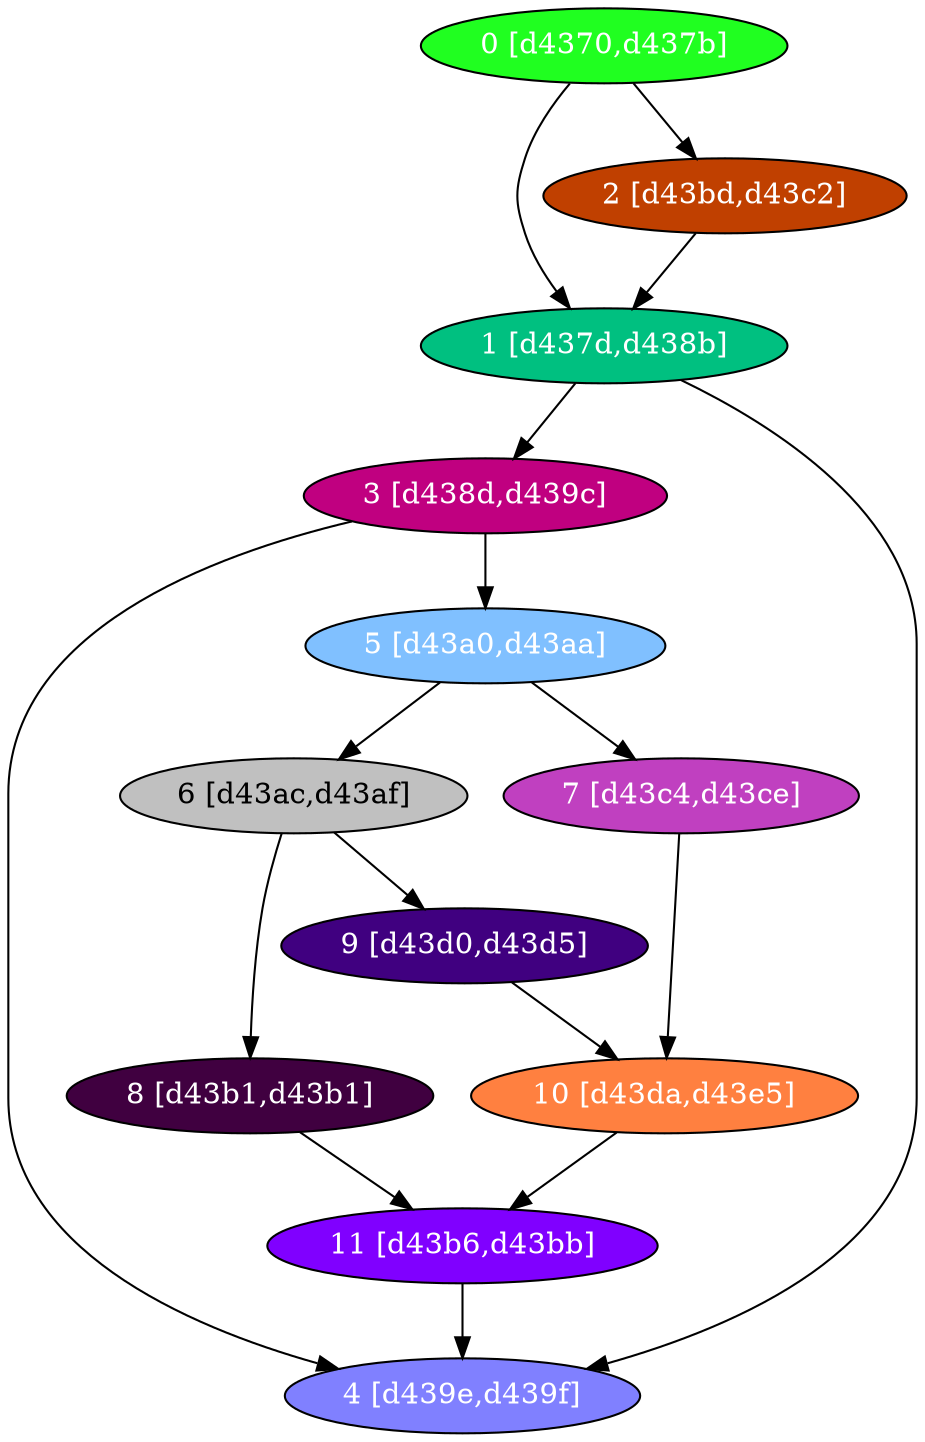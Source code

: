 diGraph libnss3{
	libnss3_0  [style=filled fillcolor="#20FF20" fontcolor="#ffffff" shape=oval label="0 [d4370,d437b]"]
	libnss3_1  [style=filled fillcolor="#00C080" fontcolor="#ffffff" shape=oval label="1 [d437d,d438b]"]
	libnss3_2  [style=filled fillcolor="#C04000" fontcolor="#ffffff" shape=oval label="2 [d43bd,d43c2]"]
	libnss3_3  [style=filled fillcolor="#C00080" fontcolor="#ffffff" shape=oval label="3 [d438d,d439c]"]
	libnss3_4  [style=filled fillcolor="#8080FF" fontcolor="#ffffff" shape=oval label="4 [d439e,d439f]"]
	libnss3_5  [style=filled fillcolor="#80C0FF" fontcolor="#ffffff" shape=oval label="5 [d43a0,d43aa]"]
	libnss3_6  [style=filled fillcolor="#C0C0C0" fontcolor="#000000" shape=oval label="6 [d43ac,d43af]"]
	libnss3_7  [style=filled fillcolor="#C040C0" fontcolor="#ffffff" shape=oval label="7 [d43c4,d43ce]"]
	libnss3_8  [style=filled fillcolor="#400040" fontcolor="#ffffff" shape=oval label="8 [d43b1,d43b1]"]
	libnss3_9  [style=filled fillcolor="#400080" fontcolor="#ffffff" shape=oval label="9 [d43d0,d43d5]"]
	libnss3_a  [style=filled fillcolor="#FF8040" fontcolor="#ffffff" shape=oval label="10 [d43da,d43e5]"]
	libnss3_b  [style=filled fillcolor="#8000FF" fontcolor="#ffffff" shape=oval label="11 [d43b6,d43bb]"]

	libnss3_0 -> libnss3_1
	libnss3_0 -> libnss3_2
	libnss3_1 -> libnss3_3
	libnss3_1 -> libnss3_4
	libnss3_2 -> libnss3_1
	libnss3_3 -> libnss3_4
	libnss3_3 -> libnss3_5
	libnss3_5 -> libnss3_6
	libnss3_5 -> libnss3_7
	libnss3_6 -> libnss3_8
	libnss3_6 -> libnss3_9
	libnss3_7 -> libnss3_a
	libnss3_8 -> libnss3_b
	libnss3_9 -> libnss3_a
	libnss3_a -> libnss3_b
	libnss3_b -> libnss3_4
}